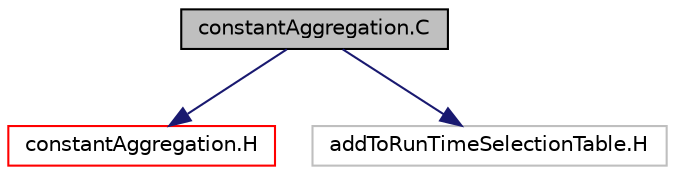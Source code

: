 digraph "constantAggregation.C"
{
  bgcolor="transparent";
  edge [fontname="Helvetica",fontsize="10",labelfontname="Helvetica",labelfontsize="10"];
  node [fontname="Helvetica",fontsize="10",shape=record];
  Node0 [label="constantAggregation.C",height=0.2,width=0.4,color="black", fillcolor="grey75", style="filled", fontcolor="black"];
  Node0 -> Node1 [color="midnightblue",fontsize="10",style="solid",fontname="Helvetica"];
  Node1 [label="constantAggregation.H",height=0.2,width=0.4,color="red",URL="$a00419.html"];
  Node0 -> Node41 [color="midnightblue",fontsize="10",style="solid",fontname="Helvetica"];
  Node41 [label="addToRunTimeSelectionTable.H",height=0.2,width=0.4,color="grey75"];
}
